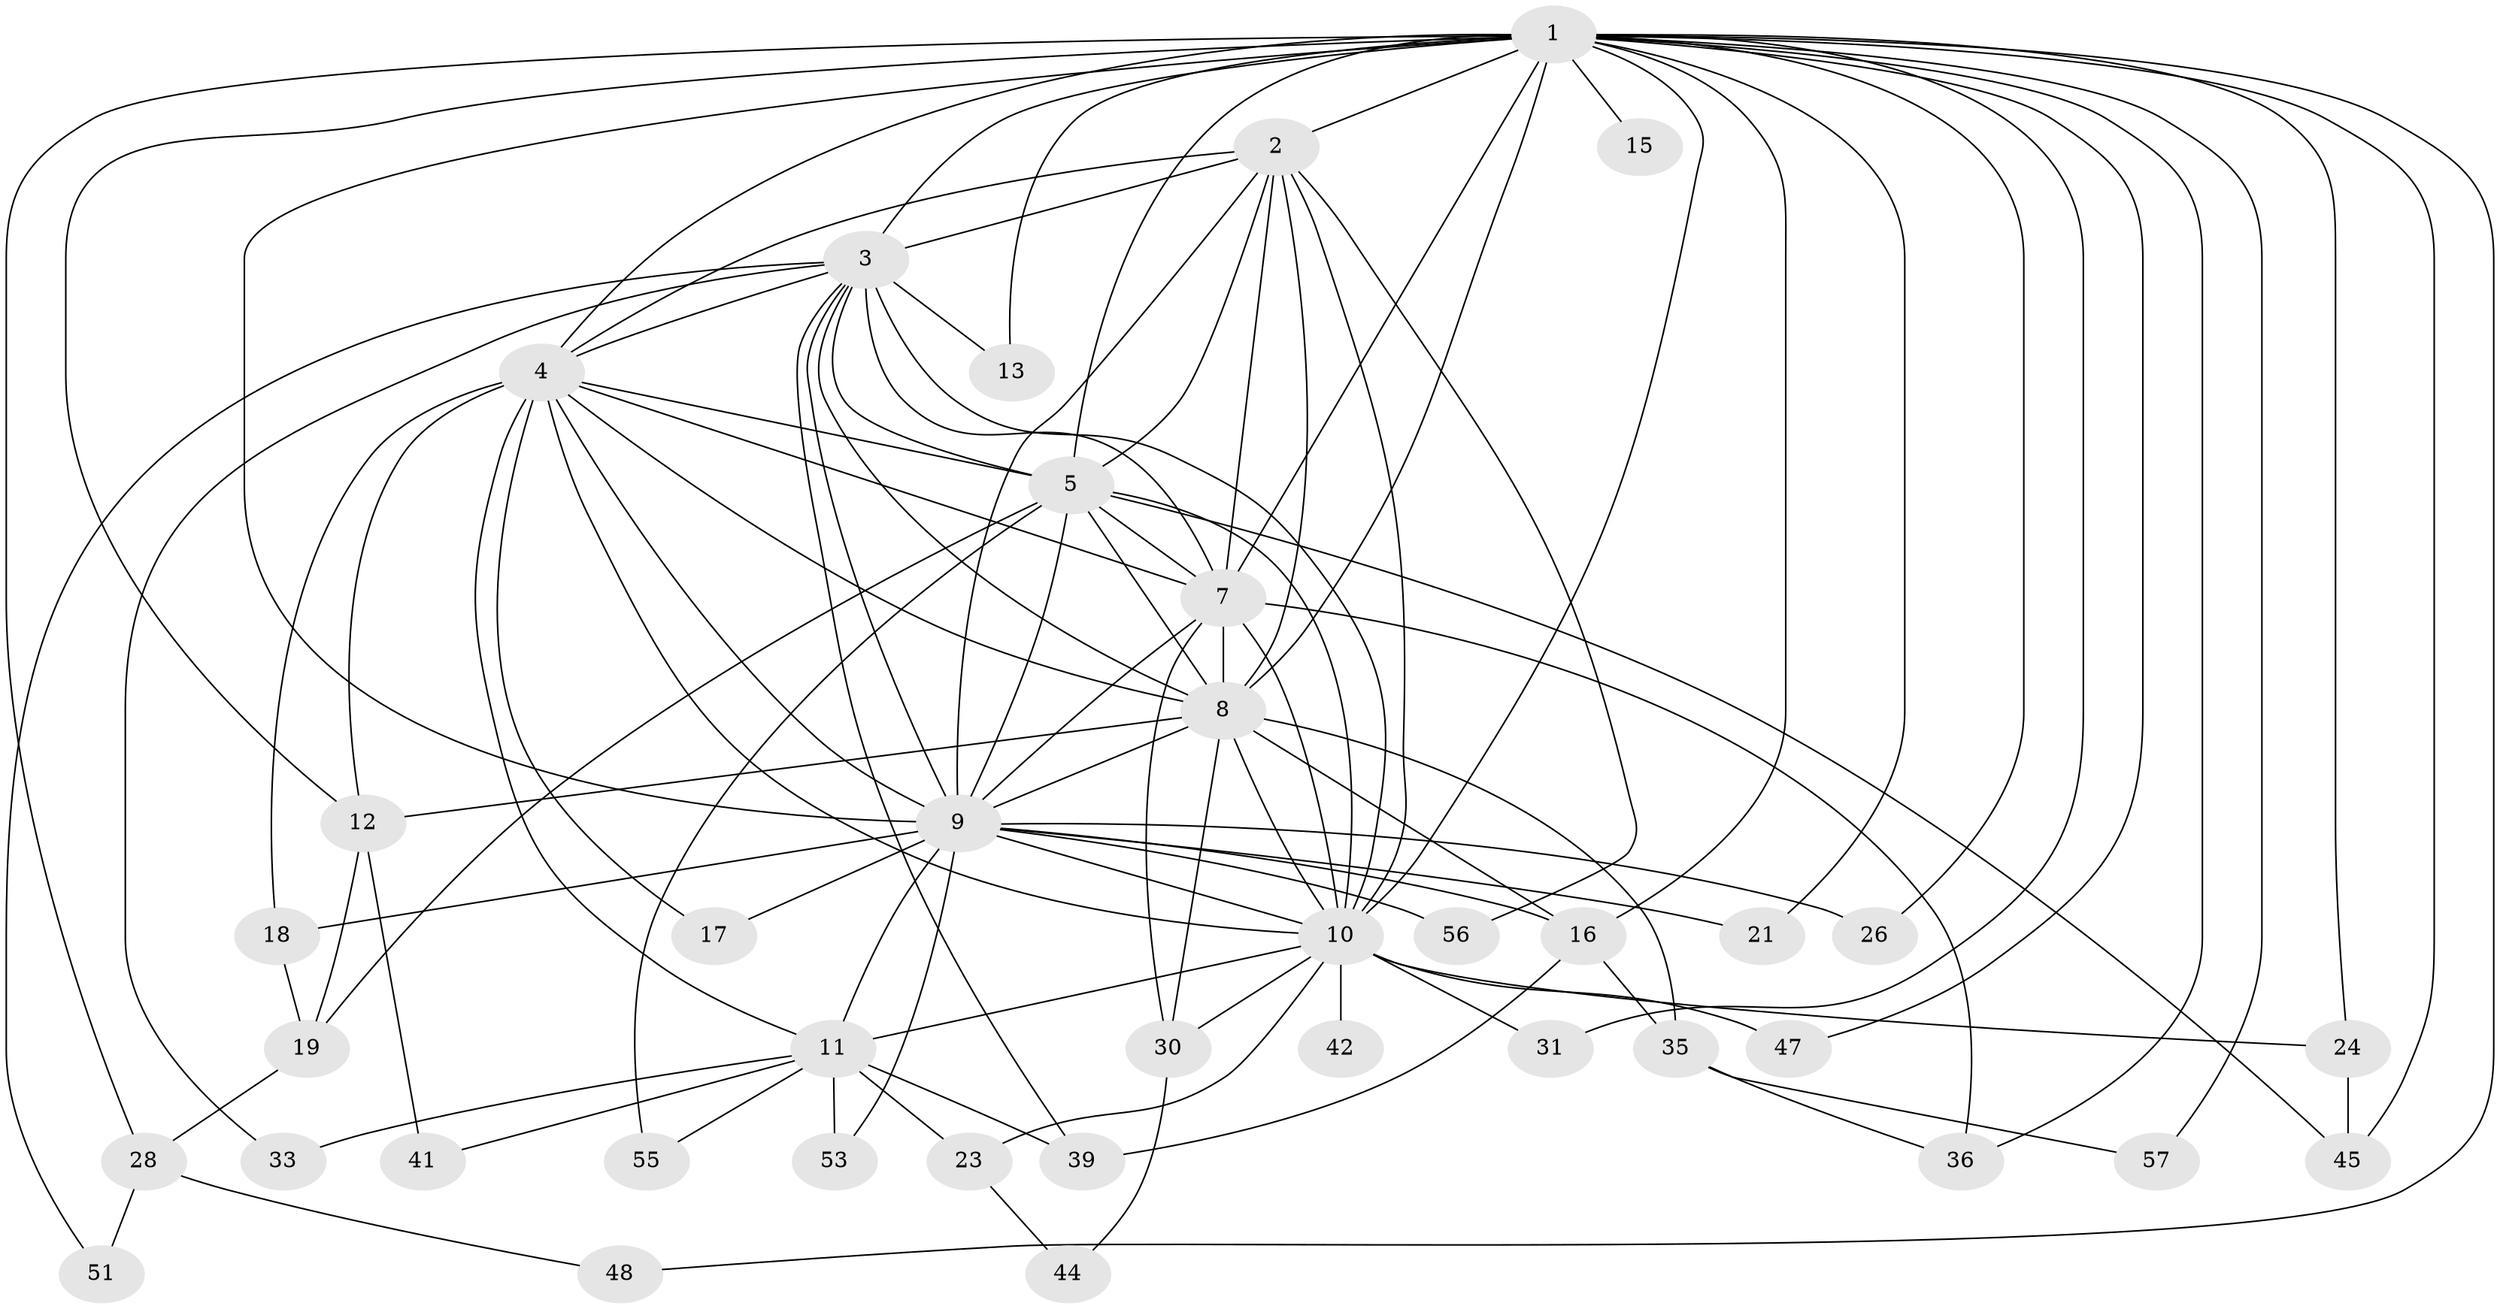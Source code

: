 // Generated by graph-tools (version 1.1) at 2025/51/02/27/25 19:51:46]
// undirected, 39 vertices, 102 edges
graph export_dot {
graph [start="1"]
  node [color=gray90,style=filled];
  1 [super="+6"];
  2;
  3 [super="+20"];
  4 [super="+22"];
  5 [super="+38"];
  7 [super="+25"];
  8 [super="+29"];
  9 [super="+49"];
  10 [super="+14"];
  11 [super="+50"];
  12 [super="+54"];
  13 [super="+40"];
  15;
  16 [super="+27"];
  17;
  18;
  19 [super="+32"];
  21;
  23 [super="+37"];
  24;
  26;
  28;
  30 [super="+34"];
  31;
  33;
  35;
  36 [super="+52"];
  39;
  41 [super="+43"];
  42;
  44;
  45 [super="+46"];
  47 [super="+58"];
  48;
  51;
  53;
  55;
  56;
  57;
  1 -- 2 [weight=2];
  1 -- 3 [weight=3];
  1 -- 4 [weight=2];
  1 -- 5 [weight=2];
  1 -- 7 [weight=2];
  1 -- 8 [weight=2];
  1 -- 9 [weight=2];
  1 -- 10 [weight=2];
  1 -- 13;
  1 -- 15 [weight=2];
  1 -- 16 [weight=2];
  1 -- 21;
  1 -- 24;
  1 -- 28;
  1 -- 31;
  1 -- 45;
  1 -- 47;
  1 -- 48;
  1 -- 57;
  1 -- 26;
  1 -- 12;
  1 -- 36;
  2 -- 3;
  2 -- 4;
  2 -- 5;
  2 -- 7 [weight=2];
  2 -- 8;
  2 -- 9;
  2 -- 10;
  2 -- 56;
  3 -- 4;
  3 -- 5;
  3 -- 7;
  3 -- 8;
  3 -- 9;
  3 -- 10;
  3 -- 13 [weight=2];
  3 -- 33;
  3 -- 39;
  3 -- 51;
  4 -- 5;
  4 -- 7;
  4 -- 8;
  4 -- 9;
  4 -- 10 [weight=2];
  4 -- 12;
  4 -- 17;
  4 -- 18;
  4 -- 11;
  5 -- 7;
  5 -- 8;
  5 -- 9;
  5 -- 10;
  5 -- 45;
  5 -- 19;
  5 -- 55;
  7 -- 8;
  7 -- 9;
  7 -- 10;
  7 -- 36;
  7 -- 30;
  8 -- 9;
  8 -- 10 [weight=2];
  8 -- 12;
  8 -- 16;
  8 -- 30;
  8 -- 35;
  9 -- 10;
  9 -- 11;
  9 -- 17;
  9 -- 18;
  9 -- 21;
  9 -- 26;
  9 -- 53;
  9 -- 16;
  9 -- 56;
  10 -- 11;
  10 -- 23 [weight=2];
  10 -- 24;
  10 -- 31;
  10 -- 42 [weight=2];
  10 -- 47 [weight=2];
  10 -- 30;
  11 -- 23;
  11 -- 33;
  11 -- 41;
  11 -- 53;
  11 -- 55;
  11 -- 39;
  12 -- 19;
  12 -- 41 [weight=2];
  16 -- 35;
  16 -- 39;
  18 -- 19;
  19 -- 28;
  23 -- 44;
  24 -- 45;
  28 -- 48;
  28 -- 51;
  30 -- 44;
  35 -- 36;
  35 -- 57;
}
